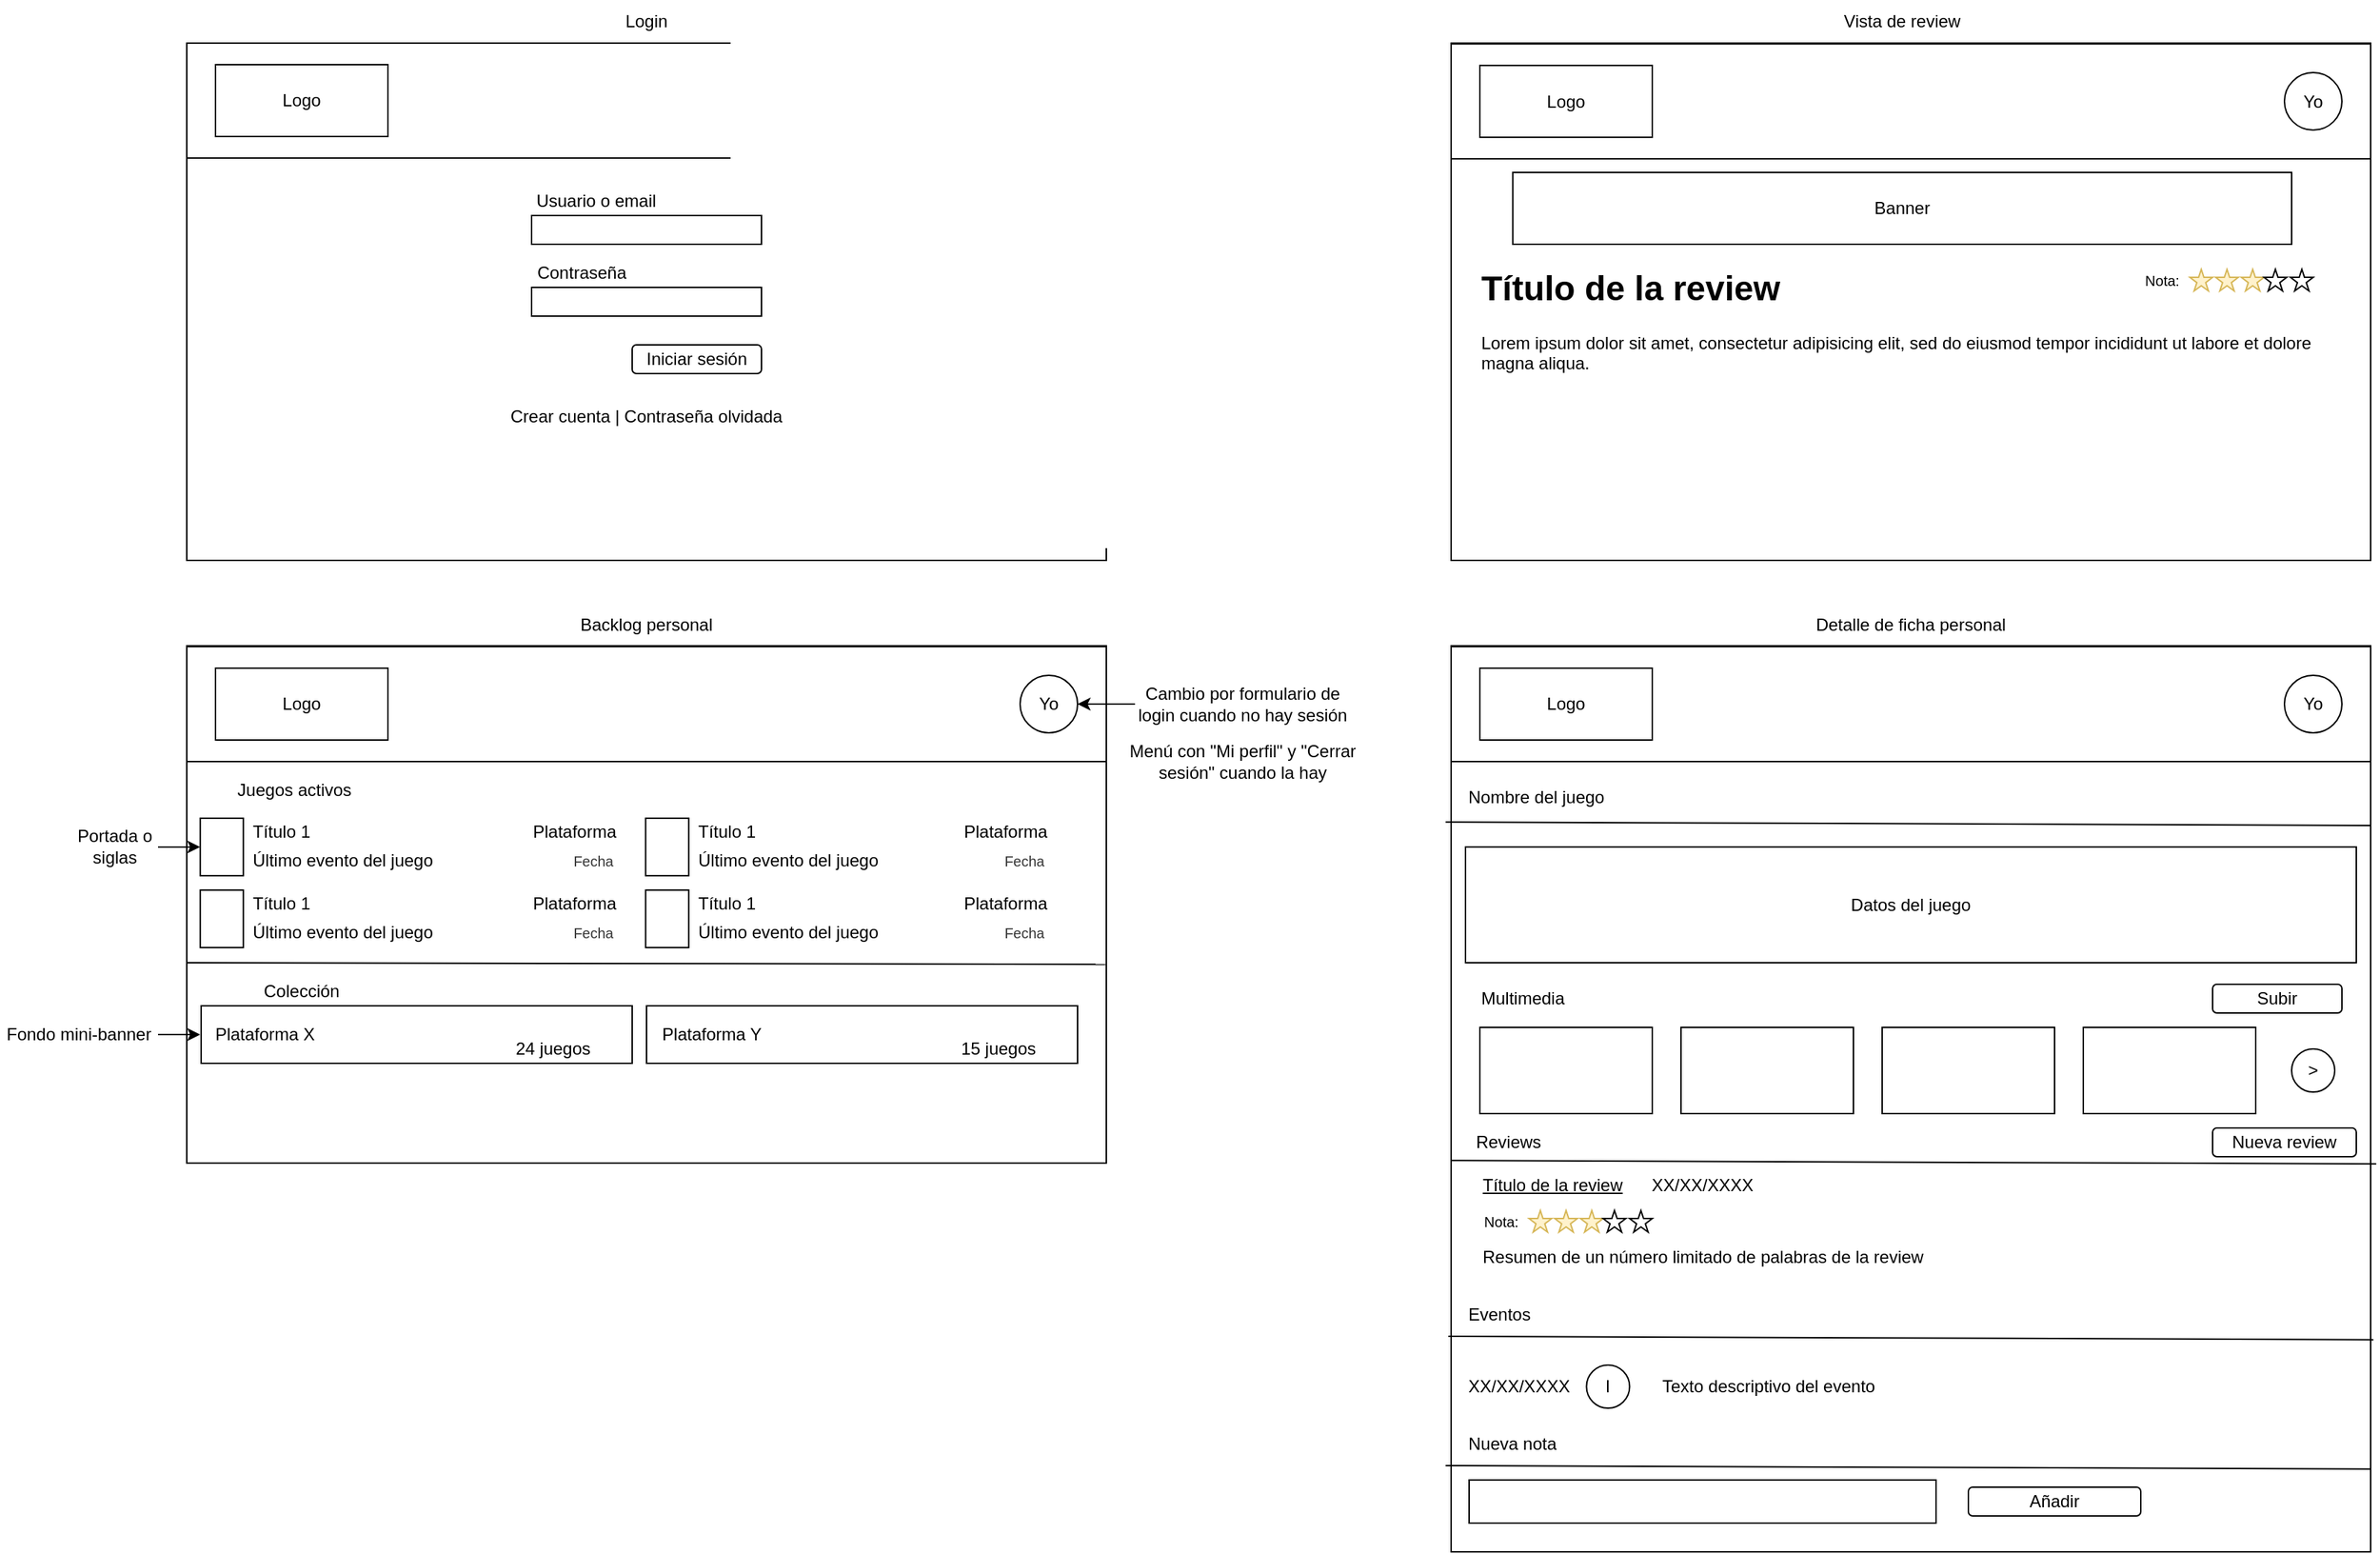<mxfile version="24.1.0" type="device" pages="2">
  <diagram name="Escritorio" id="1daammCZqhwza_EVH_Tg">
    <mxGraphModel dx="1280" dy="526" grid="1" gridSize="10" guides="1" tooltips="1" connect="1" arrows="1" fold="1" page="0" pageScale="1" pageWidth="827" pageHeight="1169" math="0" shadow="0">
      <root>
        <mxCell id="0" />
        <mxCell id="1" parent="0" />
        <mxCell id="ipprdvtkRMBlRebBo-kD-28" value="" style="rounded=0;whiteSpace=wrap;html=1;" parent="1" vertex="1">
          <mxGeometry x="970" y="70" width="640" height="360" as="geometry" />
        </mxCell>
        <mxCell id="UajTAYWasBQBSR0CCrw_-1" value="" style="rounded=0;whiteSpace=wrap;html=1;" parent="1" vertex="1">
          <mxGeometry x="90" y="70" width="640" height="360" as="geometry" />
        </mxCell>
        <mxCell id="Ak_tmfVjKN1mAtXbnu2i-18" value="" style="rounded=0;whiteSpace=wrap;html=1;" parent="1" vertex="1">
          <mxGeometry x="90" y="70" width="640" height="80" as="geometry" />
        </mxCell>
        <mxCell id="Ak_tmfVjKN1mAtXbnu2i-14" value="" style="rounded=0;whiteSpace=wrap;html=1;" parent="1" vertex="1">
          <mxGeometry x="90" y="489.44" width="640" height="360" as="geometry" />
        </mxCell>
        <mxCell id="Ak_tmfVjKN1mAtXbnu2i-17" value="" style="rounded=0;whiteSpace=wrap;html=1;" parent="1" vertex="1">
          <mxGeometry x="90" y="490" width="640" height="80" as="geometry" />
        </mxCell>
        <mxCell id="Ak_tmfVjKN1mAtXbnu2i-1" value="Login" style="text;html=1;align=center;verticalAlign=middle;whiteSpace=wrap;rounded=0;" parent="1" vertex="1">
          <mxGeometry x="220" y="40" width="380" height="30" as="geometry" />
        </mxCell>
        <mxCell id="Ak_tmfVjKN1mAtXbnu2i-2" value="Usuario o email" style="text;html=1;align=center;verticalAlign=middle;whiteSpace=wrap;rounded=0;" parent="1" vertex="1">
          <mxGeometry x="330" y="170" width="90" height="20" as="geometry" />
        </mxCell>
        <mxCell id="Ak_tmfVjKN1mAtXbnu2i-3" value="" style="rounded=0;whiteSpace=wrap;html=1;" parent="1" vertex="1">
          <mxGeometry x="330" y="190" width="160" height="20" as="geometry" />
        </mxCell>
        <mxCell id="Ak_tmfVjKN1mAtXbnu2i-4" value="" style="rounded=0;whiteSpace=wrap;html=1;" parent="1" vertex="1">
          <mxGeometry x="330" y="240" width="160" height="20" as="geometry" />
        </mxCell>
        <mxCell id="Ak_tmfVjKN1mAtXbnu2i-5" value="Contraseña" style="text;html=1;align=center;verticalAlign=middle;whiteSpace=wrap;rounded=0;" parent="1" vertex="1">
          <mxGeometry x="330" y="220" width="70" height="20" as="geometry" />
        </mxCell>
        <mxCell id="Ak_tmfVjKN1mAtXbnu2i-7" value="Iniciar sesión" style="rounded=1;whiteSpace=wrap;html=1;" parent="1" vertex="1">
          <mxGeometry x="400" y="280" width="90" height="20" as="geometry" />
        </mxCell>
        <mxCell id="Ak_tmfVjKN1mAtXbnu2i-8" value="Crear cuenta | Contraseña olvidada" style="text;html=1;align=center;verticalAlign=middle;whiteSpace=wrap;rounded=0;" parent="1" vertex="1">
          <mxGeometry x="310" y="320" width="200" height="20" as="geometry" />
        </mxCell>
        <mxCell id="Ak_tmfVjKN1mAtXbnu2i-11" value="Logo" style="rounded=0;whiteSpace=wrap;html=1;" parent="1" vertex="1">
          <mxGeometry x="110" y="85" width="120" height="50" as="geometry" />
        </mxCell>
        <mxCell id="Ak_tmfVjKN1mAtXbnu2i-15" value="Logo" style="rounded=0;whiteSpace=wrap;html=1;" parent="1" vertex="1">
          <mxGeometry x="110" y="505" width="120" height="50" as="geometry" />
        </mxCell>
        <mxCell id="Ak_tmfVjKN1mAtXbnu2i-16" value="Backlog personal" style="text;html=1;align=center;verticalAlign=middle;whiteSpace=wrap;rounded=0;" parent="1" vertex="1">
          <mxGeometry x="240" y="460" width="340" height="30" as="geometry" />
        </mxCell>
        <mxCell id="Ak_tmfVjKN1mAtXbnu2i-19" value="Juegos activos" style="text;html=1;align=center;verticalAlign=middle;whiteSpace=wrap;rounded=0;" parent="1" vertex="1">
          <mxGeometry x="100" y="580" width="130" height="20" as="geometry" />
        </mxCell>
        <mxCell id="Ak_tmfVjKN1mAtXbnu2i-20" value="" style="endArrow=none;html=1;rounded=0;exitX=0.001;exitY=0.611;exitDx=0;exitDy=0;exitPerimeter=0;entryX=1;entryY=0.853;entryDx=0;entryDy=0;entryPerimeter=0;" parent="1" edge="1">
          <mxGeometry width="50" height="50" relative="1" as="geometry">
            <mxPoint x="90.0" y="710" as="sourcePoint" />
            <mxPoint x="729.36" y="711.12" as="targetPoint" />
          </mxGeometry>
        </mxCell>
        <mxCell id="Ak_tmfVjKN1mAtXbnu2i-22" value="" style="rounded=0;whiteSpace=wrap;html=1;" parent="1" vertex="1">
          <mxGeometry x="99.36" y="609.44" width="30" height="40" as="geometry" />
        </mxCell>
        <mxCell id="Ak_tmfVjKN1mAtXbnu2i-23" value="Título 1" style="text;html=1;align=left;verticalAlign=middle;whiteSpace=wrap;rounded=0;" parent="1" vertex="1">
          <mxGeometry x="134.36" y="609.44" width="60" height="20" as="geometry" />
        </mxCell>
        <mxCell id="Ak_tmfVjKN1mAtXbnu2i-24" value="Último evento del juego" style="text;html=1;align=left;verticalAlign=middle;whiteSpace=wrap;rounded=0;" parent="1" vertex="1">
          <mxGeometry x="134.36" y="629.44" width="135" height="20" as="geometry" />
        </mxCell>
        <mxCell id="Ak_tmfVjKN1mAtXbnu2i-26" value="Plataforma" style="text;html=1;align=left;verticalAlign=middle;whiteSpace=wrap;rounded=0;" parent="1" vertex="1">
          <mxGeometry x="329.36" y="609.44" width="60" height="20" as="geometry" />
        </mxCell>
        <mxCell id="Ak_tmfVjKN1mAtXbnu2i-27" value="&lt;font style=&quot;font-size: 10px;&quot;&gt;Fecha&lt;/font&gt;" style="text;html=1;align=right;verticalAlign=middle;whiteSpace=wrap;rounded=0;fontColor=#333333;" parent="1" vertex="1">
          <mxGeometry x="359.36" y="629.44" width="30" height="20" as="geometry" />
        </mxCell>
        <mxCell id="Ak_tmfVjKN1mAtXbnu2i-28" value="" style="rounded=0;whiteSpace=wrap;html=1;" parent="1" vertex="1">
          <mxGeometry x="409.36" y="609.44" width="30" height="40" as="geometry" />
        </mxCell>
        <mxCell id="Ak_tmfVjKN1mAtXbnu2i-29" value="Título 1" style="text;html=1;align=left;verticalAlign=middle;whiteSpace=wrap;rounded=0;" parent="1" vertex="1">
          <mxGeometry x="444.36" y="609.44" width="60" height="20" as="geometry" />
        </mxCell>
        <mxCell id="Ak_tmfVjKN1mAtXbnu2i-30" value="Último evento del juego" style="text;html=1;align=left;verticalAlign=middle;whiteSpace=wrap;rounded=0;" parent="1" vertex="1">
          <mxGeometry x="444.36" y="629.44" width="135" height="20" as="geometry" />
        </mxCell>
        <mxCell id="Ak_tmfVjKN1mAtXbnu2i-31" value="Plataforma" style="text;html=1;align=left;verticalAlign=middle;whiteSpace=wrap;rounded=0;" parent="1" vertex="1">
          <mxGeometry x="629.36" y="609.44" width="60" height="20" as="geometry" />
        </mxCell>
        <mxCell id="Ak_tmfVjKN1mAtXbnu2i-32" value="&lt;font style=&quot;font-size: 10px;&quot;&gt;Fecha&lt;/font&gt;" style="text;html=1;align=right;verticalAlign=middle;whiteSpace=wrap;rounded=0;fontColor=#333333;" parent="1" vertex="1">
          <mxGeometry x="659.36" y="629.44" width="30" height="20" as="geometry" />
        </mxCell>
        <mxCell id="Ak_tmfVjKN1mAtXbnu2i-33" value="" style="rounded=0;whiteSpace=wrap;html=1;" parent="1" vertex="1">
          <mxGeometry x="99.36" y="659.44" width="30" height="40" as="geometry" />
        </mxCell>
        <mxCell id="Ak_tmfVjKN1mAtXbnu2i-34" value="Título 1" style="text;html=1;align=left;verticalAlign=middle;whiteSpace=wrap;rounded=0;" parent="1" vertex="1">
          <mxGeometry x="134.36" y="659.44" width="60" height="20" as="geometry" />
        </mxCell>
        <mxCell id="Ak_tmfVjKN1mAtXbnu2i-35" value="Último evento del juego" style="text;html=1;align=left;verticalAlign=middle;whiteSpace=wrap;rounded=0;" parent="1" vertex="1">
          <mxGeometry x="134.36" y="679.44" width="135" height="20" as="geometry" />
        </mxCell>
        <mxCell id="Ak_tmfVjKN1mAtXbnu2i-36" value="Plataforma" style="text;html=1;align=left;verticalAlign=middle;whiteSpace=wrap;rounded=0;" parent="1" vertex="1">
          <mxGeometry x="329.36" y="659.44" width="60" height="20" as="geometry" />
        </mxCell>
        <mxCell id="Ak_tmfVjKN1mAtXbnu2i-37" value="&lt;font style=&quot;font-size: 10px;&quot;&gt;Fecha&lt;/font&gt;" style="text;html=1;align=right;verticalAlign=middle;whiteSpace=wrap;rounded=0;fontColor=#333333;" parent="1" vertex="1">
          <mxGeometry x="359.36" y="679.44" width="30" height="20" as="geometry" />
        </mxCell>
        <mxCell id="Ak_tmfVjKN1mAtXbnu2i-38" value="" style="rounded=0;whiteSpace=wrap;html=1;" parent="1" vertex="1">
          <mxGeometry x="409.36" y="659.44" width="30" height="40" as="geometry" />
        </mxCell>
        <mxCell id="Ak_tmfVjKN1mAtXbnu2i-39" value="Título 1" style="text;html=1;align=left;verticalAlign=middle;whiteSpace=wrap;rounded=0;" parent="1" vertex="1">
          <mxGeometry x="444.36" y="659.44" width="60" height="20" as="geometry" />
        </mxCell>
        <mxCell id="Ak_tmfVjKN1mAtXbnu2i-40" value="Último evento del juego" style="text;html=1;align=left;verticalAlign=middle;whiteSpace=wrap;rounded=0;" parent="1" vertex="1">
          <mxGeometry x="444.36" y="679.44" width="135" height="20" as="geometry" />
        </mxCell>
        <mxCell id="Ak_tmfVjKN1mAtXbnu2i-41" value="Plataforma" style="text;html=1;align=left;verticalAlign=middle;whiteSpace=wrap;rounded=0;" parent="1" vertex="1">
          <mxGeometry x="629.36" y="659.44" width="60" height="20" as="geometry" />
        </mxCell>
        <mxCell id="Ak_tmfVjKN1mAtXbnu2i-42" value="&lt;font style=&quot;font-size: 10px;&quot;&gt;Fecha&lt;/font&gt;" style="text;html=1;align=right;verticalAlign=middle;whiteSpace=wrap;rounded=0;fontColor=#333333;" parent="1" vertex="1">
          <mxGeometry x="659.36" y="679.44" width="30" height="20" as="geometry" />
        </mxCell>
        <mxCell id="Ak_tmfVjKN1mAtXbnu2i-44" value="Colección" style="text;html=1;align=center;verticalAlign=middle;whiteSpace=wrap;rounded=0;" parent="1" vertex="1">
          <mxGeometry x="105" y="720" width="130" height="20" as="geometry" />
        </mxCell>
        <mxCell id="Ak_tmfVjKN1mAtXbnu2i-45" value="" style="rounded=0;whiteSpace=wrap;html=1;" parent="1" vertex="1">
          <mxGeometry x="100" y="740" width="300" height="40" as="geometry" />
        </mxCell>
        <mxCell id="Ak_tmfVjKN1mAtXbnu2i-46" value="Plataforma X" style="text;html=1;align=center;verticalAlign=middle;whiteSpace=wrap;rounded=0;" parent="1" vertex="1">
          <mxGeometry x="99.36" y="740" width="90.64" height="40" as="geometry" />
        </mxCell>
        <mxCell id="Ak_tmfVjKN1mAtXbnu2i-47" value="24 juegos" style="text;html=1;align=center;verticalAlign=middle;whiteSpace=wrap;rounded=0;" parent="1" vertex="1">
          <mxGeometry x="290" y="760" width="110" height="20" as="geometry" />
        </mxCell>
        <mxCell id="Ak_tmfVjKN1mAtXbnu2i-48" value="Yo" style="ellipse;whiteSpace=wrap;html=1;aspect=fixed;" parent="1" vertex="1">
          <mxGeometry x="670" y="510" width="40" height="40" as="geometry" />
        </mxCell>
        <mxCell id="Ak_tmfVjKN1mAtXbnu2i-50" style="edgeStyle=orthogonalEdgeStyle;rounded=0;orthogonalLoop=1;jettySize=auto;html=1;exitX=0;exitY=0.5;exitDx=0;exitDy=0;entryX=1;entryY=0.5;entryDx=0;entryDy=0;" parent="1" source="Ak_tmfVjKN1mAtXbnu2i-49" target="Ak_tmfVjKN1mAtXbnu2i-48" edge="1">
          <mxGeometry relative="1" as="geometry" />
        </mxCell>
        <mxCell id="Ak_tmfVjKN1mAtXbnu2i-49" value="Cambio por formulario de login cuando no hay sesión" style="text;html=1;align=center;verticalAlign=middle;whiteSpace=wrap;rounded=0;" parent="1" vertex="1">
          <mxGeometry x="750" y="515" width="150" height="30" as="geometry" />
        </mxCell>
        <mxCell id="Ak_tmfVjKN1mAtXbnu2i-51" value="Menú con &quot;Mi perfil&quot; y &quot;Cerrar sesión&quot; cuando la hay" style="text;html=1;align=center;verticalAlign=middle;whiteSpace=wrap;rounded=0;" parent="1" vertex="1">
          <mxGeometry x="740" y="555" width="170" height="30" as="geometry" />
        </mxCell>
        <mxCell id="Ak_tmfVjKN1mAtXbnu2i-54" value="" style="rounded=0;whiteSpace=wrap;html=1;" parent="1" vertex="1">
          <mxGeometry x="410" y="740" width="300" height="40" as="geometry" />
        </mxCell>
        <mxCell id="Ak_tmfVjKN1mAtXbnu2i-55" value="15 juegos" style="text;html=1;align=center;verticalAlign=middle;whiteSpace=wrap;rounded=0;" parent="1" vertex="1">
          <mxGeometry x="600" y="760" width="110" height="20" as="geometry" />
        </mxCell>
        <mxCell id="Ak_tmfVjKN1mAtXbnu2i-53" value="Plataforma Y" style="text;html=1;align=center;verticalAlign=middle;whiteSpace=wrap;rounded=0;" parent="1" vertex="1">
          <mxGeometry x="410" y="740" width="90.64" height="40" as="geometry" />
        </mxCell>
        <mxCell id="Ak_tmfVjKN1mAtXbnu2i-57" style="edgeStyle=orthogonalEdgeStyle;rounded=0;orthogonalLoop=1;jettySize=auto;html=1;exitX=1;exitY=0.5;exitDx=0;exitDy=0;" parent="1" source="Ak_tmfVjKN1mAtXbnu2i-56" target="Ak_tmfVjKN1mAtXbnu2i-46" edge="1">
          <mxGeometry relative="1" as="geometry" />
        </mxCell>
        <mxCell id="Ak_tmfVjKN1mAtXbnu2i-56" value="Fondo mini-banner" style="text;html=1;align=center;verticalAlign=middle;whiteSpace=wrap;rounded=0;" parent="1" vertex="1">
          <mxGeometry x="-40" y="745" width="110" height="30" as="geometry" />
        </mxCell>
        <mxCell id="Ak_tmfVjKN1mAtXbnu2i-60" style="edgeStyle=orthogonalEdgeStyle;rounded=0;orthogonalLoop=1;jettySize=auto;html=1;exitX=1;exitY=0.5;exitDx=0;exitDy=0;entryX=0;entryY=0.5;entryDx=0;entryDy=0;" parent="1" source="Ak_tmfVjKN1mAtXbnu2i-58" target="Ak_tmfVjKN1mAtXbnu2i-22" edge="1">
          <mxGeometry relative="1" as="geometry" />
        </mxCell>
        <mxCell id="Ak_tmfVjKN1mAtXbnu2i-58" value="Portada o siglas" style="text;html=1;align=center;verticalAlign=middle;whiteSpace=wrap;rounded=0;" parent="1" vertex="1">
          <mxGeometry x="10" y="614.44" width="60" height="30" as="geometry" />
        </mxCell>
        <mxCell id="Ak_tmfVjKN1mAtXbnu2i-61" value="" style="rounded=0;whiteSpace=wrap;html=1;" parent="1" vertex="1">
          <mxGeometry x="970" y="489.44" width="640" height="630.56" as="geometry" />
        </mxCell>
        <mxCell id="Ak_tmfVjKN1mAtXbnu2i-62" value="" style="rounded=0;whiteSpace=wrap;html=1;" parent="1" vertex="1">
          <mxGeometry x="970" y="490" width="640" height="80" as="geometry" />
        </mxCell>
        <mxCell id="Ak_tmfVjKN1mAtXbnu2i-63" value="Logo" style="rounded=0;whiteSpace=wrap;html=1;" parent="1" vertex="1">
          <mxGeometry x="990" y="505" width="120" height="50" as="geometry" />
        </mxCell>
        <mxCell id="Ak_tmfVjKN1mAtXbnu2i-64" value="Yo" style="ellipse;whiteSpace=wrap;html=1;aspect=fixed;" parent="1" vertex="1">
          <mxGeometry x="1550" y="510" width="40" height="40" as="geometry" />
        </mxCell>
        <mxCell id="Ak_tmfVjKN1mAtXbnu2i-65" value="Detalle de ficha personal" style="text;html=1;align=center;verticalAlign=middle;whiteSpace=wrap;rounded=0;" parent="1" vertex="1">
          <mxGeometry x="1120" y="460" width="340" height="30" as="geometry" />
        </mxCell>
        <mxCell id="Ak_tmfVjKN1mAtXbnu2i-66" value="Nombre del juego" style="text;html=1;align=left;verticalAlign=middle;whiteSpace=wrap;rounded=0;" parent="1" vertex="1">
          <mxGeometry x="980" y="580" width="130" height="30" as="geometry" />
        </mxCell>
        <mxCell id="Ak_tmfVjKN1mAtXbnu2i-67" value="" style="endArrow=none;html=1;rounded=0;entryX=1.005;entryY=0.344;entryDx=0;entryDy=0;entryPerimeter=0;exitX=-0.001;exitY=0.339;exitDx=0;exitDy=0;exitPerimeter=0;" parent="1" edge="1">
          <mxGeometry width="50" height="50" relative="1" as="geometry">
            <mxPoint x="966.16" y="612.09" as="sourcePoint" />
            <mxPoint x="1610.0" y="614.443" as="targetPoint" />
          </mxGeometry>
        </mxCell>
        <mxCell id="Ak_tmfVjKN1mAtXbnu2i-68" value="Datos del juego" style="rounded=0;whiteSpace=wrap;html=1;" parent="1" vertex="1">
          <mxGeometry x="980" y="629.44" width="620" height="80.56" as="geometry" />
        </mxCell>
        <mxCell id="Ak_tmfVjKN1mAtXbnu2i-69" value="Multimedia" style="text;html=1;align=center;verticalAlign=middle;whiteSpace=wrap;rounded=0;" parent="1" vertex="1">
          <mxGeometry x="980" y="720" width="80" height="30" as="geometry" />
        </mxCell>
        <mxCell id="Ak_tmfVjKN1mAtXbnu2i-70" value="" style="rounded=0;whiteSpace=wrap;html=1;" parent="1" vertex="1">
          <mxGeometry x="990" y="755" width="120" height="60" as="geometry" />
        </mxCell>
        <mxCell id="Ak_tmfVjKN1mAtXbnu2i-71" value="" style="rounded=0;whiteSpace=wrap;html=1;" parent="1" vertex="1">
          <mxGeometry x="1130" y="755" width="120" height="60" as="geometry" />
        </mxCell>
        <mxCell id="Ak_tmfVjKN1mAtXbnu2i-72" value="" style="rounded=0;whiteSpace=wrap;html=1;" parent="1" vertex="1">
          <mxGeometry x="1270" y="755" width="120" height="60" as="geometry" />
        </mxCell>
        <mxCell id="Ak_tmfVjKN1mAtXbnu2i-73" value="" style="rounded=0;whiteSpace=wrap;html=1;" parent="1" vertex="1">
          <mxGeometry x="1410" y="755" width="120" height="60" as="geometry" />
        </mxCell>
        <mxCell id="Ak_tmfVjKN1mAtXbnu2i-74" value="&amp;gt;" style="ellipse;whiteSpace=wrap;html=1;" parent="1" vertex="1">
          <mxGeometry x="1555" y="770" width="30" height="30" as="geometry" />
        </mxCell>
        <mxCell id="Ak_tmfVjKN1mAtXbnu2i-75" value="Reviews" style="text;html=1;align=center;verticalAlign=middle;whiteSpace=wrap;rounded=0;" parent="1" vertex="1">
          <mxGeometry x="980" y="820" width="60" height="30" as="geometry" />
        </mxCell>
        <mxCell id="Ak_tmfVjKN1mAtXbnu2i-77" value="Título de la review" style="text;html=1;align=left;verticalAlign=middle;whiteSpace=wrap;rounded=0;fontStyle=4" parent="1" vertex="1">
          <mxGeometry x="990" y="850" width="120" height="30" as="geometry" />
        </mxCell>
        <mxCell id="ipprdvtkRMBlRebBo-kD-1" value="Resumen de un número limitado de palabras de la review" style="text;html=1;align=left;verticalAlign=middle;whiteSpace=wrap;rounded=0;" parent="1" vertex="1">
          <mxGeometry x="990" y="900" width="600" height="30" as="geometry" />
        </mxCell>
        <mxCell id="ipprdvtkRMBlRebBo-kD-2" value="XX/XX/XXXX" style="text;html=1;align=center;verticalAlign=middle;whiteSpace=wrap;rounded=0;" parent="1" vertex="1">
          <mxGeometry x="1110" y="855" width="70" height="20" as="geometry" />
        </mxCell>
        <mxCell id="ipprdvtkRMBlRebBo-kD-3" value="Nota:" style="text;html=1;align=center;verticalAlign=middle;whiteSpace=wrap;rounded=0;fontSize=10;" parent="1" vertex="1">
          <mxGeometry x="990" y="875" width="30" height="30" as="geometry" />
        </mxCell>
        <mxCell id="ipprdvtkRMBlRebBo-kD-6" value="" style="verticalLabelPosition=bottom;verticalAlign=top;html=1;shape=mxgraph.basic.star;fillColor=#fff2cc;strokeColor=#d6b656;" parent="1" vertex="1">
          <mxGeometry x="1024.21" y="882.5" width="15.79" height="15" as="geometry" />
        </mxCell>
        <mxCell id="ipprdvtkRMBlRebBo-kD-7" value="" style="verticalLabelPosition=bottom;verticalAlign=top;html=1;shape=mxgraph.basic.star;fillColor=#fff2cc;strokeColor=#d6b656;" parent="1" vertex="1">
          <mxGeometry x="1042.11" y="882.5" width="15.79" height="15" as="geometry" />
        </mxCell>
        <mxCell id="ipprdvtkRMBlRebBo-kD-8" value="" style="verticalLabelPosition=bottom;verticalAlign=top;html=1;shape=mxgraph.basic.star;fillColor=#fff2cc;strokeColor=#d6b656;" parent="1" vertex="1">
          <mxGeometry x="1060" y="882.5" width="15.79" height="15" as="geometry" />
        </mxCell>
        <mxCell id="ipprdvtkRMBlRebBo-kD-9" value="" style="verticalLabelPosition=bottom;verticalAlign=top;html=1;shape=mxgraph.basic.star" parent="1" vertex="1">
          <mxGeometry x="1075.79" y="882.5" width="15.79" height="15" as="geometry" />
        </mxCell>
        <mxCell id="ipprdvtkRMBlRebBo-kD-10" value="" style="verticalLabelPosition=bottom;verticalAlign=top;html=1;shape=mxgraph.basic.star" parent="1" vertex="1">
          <mxGeometry x="1094.21" y="882.5" width="15.79" height="15" as="geometry" />
        </mxCell>
        <mxCell id="ipprdvtkRMBlRebBo-kD-11" value="" style="endArrow=none;html=1;rounded=0;entryX=1.005;entryY=0.344;entryDx=0;entryDy=0;entryPerimeter=0;exitX=-0.001;exitY=0.339;exitDx=0;exitDy=0;exitPerimeter=0;" parent="1" edge="1">
          <mxGeometry width="50" height="50" relative="1" as="geometry">
            <mxPoint x="970" y="847.65" as="sourcePoint" />
            <mxPoint x="1613.84" y="850.003" as="targetPoint" />
          </mxGeometry>
        </mxCell>
        <mxCell id="ipprdvtkRMBlRebBo-kD-12" value="Subir" style="rounded=1;whiteSpace=wrap;html=1;" parent="1" vertex="1">
          <mxGeometry x="1500" y="725" width="90" height="20" as="geometry" />
        </mxCell>
        <mxCell id="ipprdvtkRMBlRebBo-kD-13" value="Nueva review" style="rounded=1;whiteSpace=wrap;html=1;" parent="1" vertex="1">
          <mxGeometry x="1500" y="825" width="100" height="20" as="geometry" />
        </mxCell>
        <mxCell id="ipprdvtkRMBlRebBo-kD-14" value="Eventos" style="text;html=1;align=left;verticalAlign=middle;whiteSpace=wrap;rounded=0;" parent="1" vertex="1">
          <mxGeometry x="980" y="940" width="110" height="30" as="geometry" />
        </mxCell>
        <mxCell id="ipprdvtkRMBlRebBo-kD-15" value="" style="endArrow=none;html=1;rounded=0;entryX=1.005;entryY=0.344;entryDx=0;entryDy=0;entryPerimeter=0;exitX=-0.001;exitY=0.339;exitDx=0;exitDy=0;exitPerimeter=0;" parent="1" edge="1">
          <mxGeometry width="50" height="50" relative="1" as="geometry">
            <mxPoint x="968.08" y="970.0" as="sourcePoint" />
            <mxPoint x="1611.92" y="972.353" as="targetPoint" />
          </mxGeometry>
        </mxCell>
        <mxCell id="ipprdvtkRMBlRebBo-kD-16" value="XX/XX/XXXX" style="text;html=1;align=left;verticalAlign=middle;whiteSpace=wrap;rounded=0;" parent="1" vertex="1">
          <mxGeometry x="980" y="990" width="90" height="30" as="geometry" />
        </mxCell>
        <mxCell id="ipprdvtkRMBlRebBo-kD-17" value="I" style="ellipse;whiteSpace=wrap;html=1;" parent="1" vertex="1">
          <mxGeometry x="1064.21" y="990" width="30" height="30" as="geometry" />
        </mxCell>
        <mxCell id="ipprdvtkRMBlRebBo-kD-18" value="Texto descriptivo del evento" style="text;html=1;align=left;verticalAlign=middle;whiteSpace=wrap;rounded=0;" parent="1" vertex="1">
          <mxGeometry x="1115" y="990" width="365" height="30" as="geometry" />
        </mxCell>
        <mxCell id="ipprdvtkRMBlRebBo-kD-19" value="" style="rounded=0;whiteSpace=wrap;html=1;" parent="1" vertex="1">
          <mxGeometry x="982.5" y="1070" width="325" height="30" as="geometry" />
        </mxCell>
        <mxCell id="ipprdvtkRMBlRebBo-kD-21" value="Nueva nota" style="text;html=1;align=left;verticalAlign=middle;whiteSpace=wrap;rounded=0;" parent="1" vertex="1">
          <mxGeometry x="980" y="1030" width="110" height="30" as="geometry" />
        </mxCell>
        <mxCell id="ipprdvtkRMBlRebBo-kD-22" value="" style="endArrow=none;html=1;rounded=0;entryX=1.005;entryY=0.344;entryDx=0;entryDy=0;entryPerimeter=0;exitX=-0.001;exitY=0.339;exitDx=0;exitDy=0;exitPerimeter=0;" parent="1" edge="1">
          <mxGeometry width="50" height="50" relative="1" as="geometry">
            <mxPoint x="966.16" y="1060.0" as="sourcePoint" />
            <mxPoint x="1610.0" y="1062.353" as="targetPoint" />
          </mxGeometry>
        </mxCell>
        <mxCell id="ipprdvtkRMBlRebBo-kD-24" value="Añadir" style="rounded=1;whiteSpace=wrap;html=1;" parent="1" vertex="1">
          <mxGeometry x="1330" y="1075" width="120" height="20" as="geometry" />
        </mxCell>
        <mxCell id="ipprdvtkRMBlRebBo-kD-25" value="" style="rounded=0;whiteSpace=wrap;html=1;" parent="1" vertex="1">
          <mxGeometry x="970" y="70.56" width="640" height="80" as="geometry" />
        </mxCell>
        <mxCell id="ipprdvtkRMBlRebBo-kD-26" value="Logo" style="rounded=0;whiteSpace=wrap;html=1;" parent="1" vertex="1">
          <mxGeometry x="990" y="85.56" width="120" height="50" as="geometry" />
        </mxCell>
        <mxCell id="ipprdvtkRMBlRebBo-kD-27" value="Yo" style="ellipse;whiteSpace=wrap;html=1;aspect=fixed;" parent="1" vertex="1">
          <mxGeometry x="1550" y="90.56" width="40" height="40" as="geometry" />
        </mxCell>
        <mxCell id="ipprdvtkRMBlRebBo-kD-29" value="&lt;h1 style=&quot;margin-top: 0px;&quot;&gt;Título de la review&lt;/h1&gt;&lt;p&gt;Lorem ipsum dolor sit amet, consectetur adipisicing elit, sed do eiusmod tempor incididunt ut labore et dolore magna aliqua.&lt;/p&gt;" style="text;html=1;whiteSpace=wrap;overflow=hidden;rounded=0;" parent="1" vertex="1">
          <mxGeometry x="989.21" y="220" width="600.79" height="170" as="geometry" />
        </mxCell>
        <mxCell id="ipprdvtkRMBlRebBo-kD-30" value="Banner" style="rounded=0;whiteSpace=wrap;html=1;" parent="1" vertex="1">
          <mxGeometry x="1012.9" y="160" width="542.1" height="50" as="geometry" />
        </mxCell>
        <mxCell id="ipprdvtkRMBlRebBo-kD-31" value="Vista de review" style="text;html=1;align=center;verticalAlign=middle;whiteSpace=wrap;rounded=0;" parent="1" vertex="1">
          <mxGeometry x="1090" y="40" width="387.9" height="30" as="geometry" />
        </mxCell>
        <mxCell id="ipprdvtkRMBlRebBo-kD-32" value="Nota:" style="text;html=1;align=center;verticalAlign=middle;whiteSpace=wrap;rounded=0;fontSize=10;" parent="1" vertex="1">
          <mxGeometry x="1450" y="220" width="30" height="30" as="geometry" />
        </mxCell>
        <mxCell id="ipprdvtkRMBlRebBo-kD-33" value="" style="verticalLabelPosition=bottom;verticalAlign=top;html=1;shape=mxgraph.basic.star;fillColor=#fff2cc;strokeColor=#d6b656;" parent="1" vertex="1">
          <mxGeometry x="1484.21" y="227.5" width="15.79" height="15" as="geometry" />
        </mxCell>
        <mxCell id="ipprdvtkRMBlRebBo-kD-34" value="" style="verticalLabelPosition=bottom;verticalAlign=top;html=1;shape=mxgraph.basic.star;fillColor=#fff2cc;strokeColor=#d6b656;" parent="1" vertex="1">
          <mxGeometry x="1502.11" y="227.5" width="15.79" height="15" as="geometry" />
        </mxCell>
        <mxCell id="ipprdvtkRMBlRebBo-kD-35" value="" style="verticalLabelPosition=bottom;verticalAlign=top;html=1;shape=mxgraph.basic.star;fillColor=#fff2cc;strokeColor=#d6b656;" parent="1" vertex="1">
          <mxGeometry x="1520" y="227.5" width="15.79" height="15" as="geometry" />
        </mxCell>
        <mxCell id="ipprdvtkRMBlRebBo-kD-36" value="" style="verticalLabelPosition=bottom;verticalAlign=top;html=1;shape=mxgraph.basic.star" parent="1" vertex="1">
          <mxGeometry x="1535.79" y="227.5" width="15.79" height="15" as="geometry" />
        </mxCell>
        <mxCell id="ipprdvtkRMBlRebBo-kD-37" value="" style="verticalLabelPosition=bottom;verticalAlign=top;html=1;shape=mxgraph.basic.star" parent="1" vertex="1">
          <mxGeometry x="1554.21" y="227.5" width="15.79" height="15" as="geometry" />
        </mxCell>
      </root>
    </mxGraphModel>
  </diagram>
  <diagram id="Xhi8hs19KDYv28gDSLkw" name="Móvil">
    <mxGraphModel dx="880" dy="526" grid="1" gridSize="10" guides="1" tooltips="1" connect="1" arrows="1" fold="1" page="0" pageScale="1" pageWidth="827" pageHeight="1169" math="0" shadow="0">
      <root>
        <mxCell id="0" />
        <mxCell id="1" parent="0" />
      </root>
    </mxGraphModel>
  </diagram>
</mxfile>
